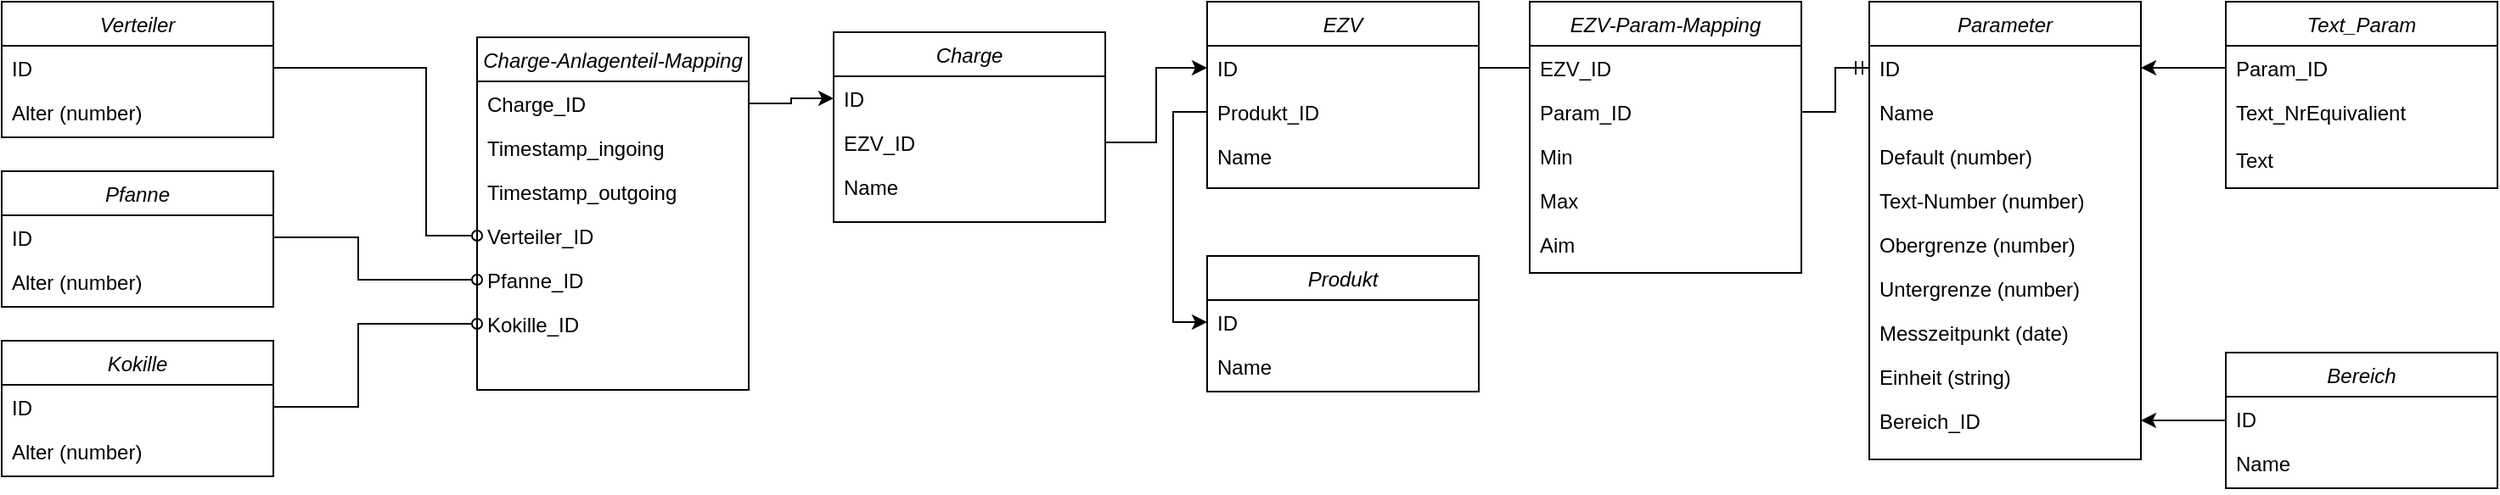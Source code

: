 <mxfile version="13.10.5" type="device"><diagram id="C5RBs43oDa-KdzZeNtuy" name="Page-1"><mxGraphModel dx="1808" dy="552" grid="1" gridSize="10" guides="1" tooltips="1" connect="1" arrows="1" fold="1" page="1" pageScale="1" pageWidth="827" pageHeight="1169" math="0" shadow="0"><root><mxCell id="WIyWlLk6GJQsqaUBKTNV-0"/><mxCell id="WIyWlLk6GJQsqaUBKTNV-1" parent="WIyWlLk6GJQsqaUBKTNV-0"/><mxCell id="XGNj_XzNaE9oyJNvo4-X-3" style="edgeStyle=orthogonalEdgeStyle;rounded=0;orthogonalLoop=1;jettySize=auto;html=1;exitX=1;exitY=0.5;exitDx=0;exitDy=0;entryX=0;entryY=0.5;entryDx=0;entryDy=0;endArrow=none;endFill=0;" parent="WIyWlLk6GJQsqaUBKTNV-1" source="zkfFHV4jXpPFQw0GAbJ--1" target="XGNj_XzNaE9oyJNvo4-X-1" edge="1"><mxGeometry relative="1" as="geometry"/></mxCell><mxCell id="zkfFHV4jXpPFQw0GAbJ--0" value="EZV" style="swimlane;fontStyle=2;align=center;verticalAlign=top;childLayout=stackLayout;horizontal=1;startSize=26;horizontalStack=0;resizeParent=1;resizeLast=0;collapsible=1;marginBottom=0;rounded=0;shadow=0;strokeWidth=1;" parent="WIyWlLk6GJQsqaUBKTNV-1" vertex="1"><mxGeometry x="10" y="120" width="160" height="110" as="geometry"><mxRectangle x="230" y="140" width="160" height="26" as="alternateBounds"/></mxGeometry></mxCell><mxCell id="zkfFHV4jXpPFQw0GAbJ--1" value="ID" style="text;align=left;verticalAlign=top;spacingLeft=4;spacingRight=4;overflow=hidden;rotatable=0;points=[[0,0.5],[1,0.5]];portConstraint=eastwest;" parent="zkfFHV4jXpPFQw0GAbJ--0" vertex="1"><mxGeometry y="26" width="160" height="26" as="geometry"/></mxCell><mxCell id="PeHHQMNG-OuGxsTBWXyu-22" value="Produkt_ID" style="text;align=left;verticalAlign=top;spacingLeft=4;spacingRight=4;overflow=hidden;rotatable=0;points=[[0,0.5],[1,0.5]];portConstraint=eastwest;rounded=0;shadow=0;html=0;" parent="zkfFHV4jXpPFQw0GAbJ--0" vertex="1"><mxGeometry y="52" width="160" height="26" as="geometry"/></mxCell><mxCell id="zkfFHV4jXpPFQw0GAbJ--2" value="Name" style="text;align=left;verticalAlign=top;spacingLeft=4;spacingRight=4;overflow=hidden;rotatable=0;points=[[0,0.5],[1,0.5]];portConstraint=eastwest;rounded=0;shadow=0;html=0;" parent="zkfFHV4jXpPFQw0GAbJ--0" vertex="1"><mxGeometry y="78" width="160" height="26" as="geometry"/></mxCell><mxCell id="XGNj_XzNaE9oyJNvo4-X-0" value="EZV-Param-Mapping" style="swimlane;fontStyle=2;align=center;verticalAlign=top;childLayout=stackLayout;horizontal=1;startSize=26;horizontalStack=0;resizeParent=1;resizeLast=0;collapsible=1;marginBottom=0;rounded=0;shadow=0;strokeWidth=1;" parent="WIyWlLk6GJQsqaUBKTNV-1" vertex="1"><mxGeometry x="200" y="120" width="160" height="160" as="geometry"><mxRectangle x="230" y="140" width="160" height="26" as="alternateBounds"/></mxGeometry></mxCell><mxCell id="XGNj_XzNaE9oyJNvo4-X-1" value="EZV_ID" style="text;align=left;verticalAlign=top;spacingLeft=4;spacingRight=4;overflow=hidden;rotatable=0;points=[[0,0.5],[1,0.5]];portConstraint=eastwest;" parent="XGNj_XzNaE9oyJNvo4-X-0" vertex="1"><mxGeometry y="26" width="160" height="26" as="geometry"/></mxCell><mxCell id="XGNj_XzNaE9oyJNvo4-X-2" value="Param_ID" style="text;align=left;verticalAlign=top;spacingLeft=4;spacingRight=4;overflow=hidden;rotatable=0;points=[[0,0.5],[1,0.5]];portConstraint=eastwest;rounded=0;shadow=0;html=0;" parent="XGNj_XzNaE9oyJNvo4-X-0" vertex="1"><mxGeometry y="52" width="160" height="26" as="geometry"/></mxCell><mxCell id="XGNj_XzNaE9oyJNvo4-X-25" value="Min" style="text;align=left;verticalAlign=top;spacingLeft=4;spacingRight=4;overflow=hidden;rotatable=0;points=[[0,0.5],[1,0.5]];portConstraint=eastwest;rounded=0;shadow=0;html=0;" parent="XGNj_XzNaE9oyJNvo4-X-0" vertex="1"><mxGeometry y="78" width="160" height="26" as="geometry"/></mxCell><mxCell id="XGNj_XzNaE9oyJNvo4-X-26" value="Max" style="text;align=left;verticalAlign=top;spacingLeft=4;spacingRight=4;overflow=hidden;rotatable=0;points=[[0,0.5],[1,0.5]];portConstraint=eastwest;rounded=0;shadow=0;html=0;" parent="XGNj_XzNaE9oyJNvo4-X-0" vertex="1"><mxGeometry y="104" width="160" height="26" as="geometry"/></mxCell><mxCell id="XGNj_XzNaE9oyJNvo4-X-27" value="Aim" style="text;align=left;verticalAlign=top;spacingLeft=4;spacingRight=4;overflow=hidden;rotatable=0;points=[[0,0.5],[1,0.5]];portConstraint=eastwest;rounded=0;shadow=0;html=0;" parent="XGNj_XzNaE9oyJNvo4-X-0" vertex="1"><mxGeometry y="130" width="160" height="26" as="geometry"/></mxCell><mxCell id="XGNj_XzNaE9oyJNvo4-X-4" value="Parameter" style="swimlane;fontStyle=2;align=center;verticalAlign=top;childLayout=stackLayout;horizontal=1;startSize=26;horizontalStack=0;resizeParent=1;resizeLast=0;collapsible=1;marginBottom=0;rounded=0;shadow=0;strokeWidth=1;" parent="WIyWlLk6GJQsqaUBKTNV-1" vertex="1"><mxGeometry x="400" y="120" width="160" height="270" as="geometry"><mxRectangle x="230" y="140" width="160" height="26" as="alternateBounds"/></mxGeometry></mxCell><mxCell id="XGNj_XzNaE9oyJNvo4-X-5" value="ID" style="text;align=left;verticalAlign=top;spacingLeft=4;spacingRight=4;overflow=hidden;rotatable=0;points=[[0,0.5],[1,0.5]];portConstraint=eastwest;" parent="XGNj_XzNaE9oyJNvo4-X-4" vertex="1"><mxGeometry y="26" width="160" height="26" as="geometry"/></mxCell><mxCell id="PeHHQMNG-OuGxsTBWXyu-50" value="Name" style="text;align=left;verticalAlign=top;spacingLeft=4;spacingRight=4;overflow=hidden;rotatable=0;points=[[0,0.5],[1,0.5]];portConstraint=eastwest;" parent="XGNj_XzNaE9oyJNvo4-X-4" vertex="1"><mxGeometry y="52" width="160" height="26" as="geometry"/></mxCell><mxCell id="XGNj_XzNaE9oyJNvo4-X-6" value="Default (number)" style="text;align=left;verticalAlign=top;spacingLeft=4;spacingRight=4;overflow=hidden;rotatable=0;points=[[0,0.5],[1,0.5]];portConstraint=eastwest;rounded=0;shadow=0;html=0;" parent="XGNj_XzNaE9oyJNvo4-X-4" vertex="1"><mxGeometry y="78" width="160" height="26" as="geometry"/></mxCell><mxCell id="XGNj_XzNaE9oyJNvo4-X-14" value="Text-Number (number)" style="text;align=left;verticalAlign=top;spacingLeft=4;spacingRight=4;overflow=hidden;rotatable=0;points=[[0,0.5],[1,0.5]];portConstraint=eastwest;rounded=0;shadow=0;html=0;" parent="XGNj_XzNaE9oyJNvo4-X-4" vertex="1"><mxGeometry y="104" width="160" height="26" as="geometry"/></mxCell><mxCell id="XGNj_XzNaE9oyJNvo4-X-8" value="Obergrenze (number)" style="text;align=left;verticalAlign=top;spacingLeft=4;spacingRight=4;overflow=hidden;rotatable=0;points=[[0,0.5],[1,0.5]];portConstraint=eastwest;rounded=0;shadow=0;html=0;" parent="XGNj_XzNaE9oyJNvo4-X-4" vertex="1"><mxGeometry y="130" width="160" height="26" as="geometry"/></mxCell><mxCell id="XGNj_XzNaE9oyJNvo4-X-9" value="Untergrenze (number)" style="text;align=left;verticalAlign=top;spacingLeft=4;spacingRight=4;overflow=hidden;rotatable=0;points=[[0,0.5],[1,0.5]];portConstraint=eastwest;rounded=0;shadow=0;html=0;" parent="XGNj_XzNaE9oyJNvo4-X-4" vertex="1"><mxGeometry y="156" width="160" height="26" as="geometry"/></mxCell><mxCell id="XGNj_XzNaE9oyJNvo4-X-10" value="Messzeitpunkt (date)" style="text;align=left;verticalAlign=top;spacingLeft=4;spacingRight=4;overflow=hidden;rotatable=0;points=[[0,0.5],[1,0.5]];portConstraint=eastwest;rounded=0;shadow=0;html=0;" parent="XGNj_XzNaE9oyJNvo4-X-4" vertex="1"><mxGeometry y="182" width="160" height="26" as="geometry"/></mxCell><mxCell id="XGNj_XzNaE9oyJNvo4-X-11" value="Einheit (string)" style="text;align=left;verticalAlign=top;spacingLeft=4;spacingRight=4;overflow=hidden;rotatable=0;points=[[0,0.5],[1,0.5]];portConstraint=eastwest;rounded=0;shadow=0;html=0;" parent="XGNj_XzNaE9oyJNvo4-X-4" vertex="1"><mxGeometry y="208" width="160" height="26" as="geometry"/></mxCell><mxCell id="XGNj_XzNaE9oyJNvo4-X-16" value="Bereich_ID " style="text;align=left;verticalAlign=top;spacingLeft=4;spacingRight=4;overflow=hidden;rotatable=0;points=[[0,0.5],[1,0.5]];portConstraint=eastwest;rounded=0;shadow=0;html=0;" parent="XGNj_XzNaE9oyJNvo4-X-4" vertex="1"><mxGeometry y="234" width="160" height="26" as="geometry"/></mxCell><mxCell id="XGNj_XzNaE9oyJNvo4-X-18" value="Text_Param" style="swimlane;fontStyle=2;align=center;verticalAlign=top;childLayout=stackLayout;horizontal=1;startSize=26;horizontalStack=0;resizeParent=1;resizeLast=0;collapsible=1;marginBottom=0;rounded=0;shadow=0;strokeWidth=1;" parent="WIyWlLk6GJQsqaUBKTNV-1" vertex="1"><mxGeometry x="610" y="120" width="160" height="110" as="geometry"><mxRectangle x="230" y="140" width="160" height="26" as="alternateBounds"/></mxGeometry></mxCell><mxCell id="XGNj_XzNaE9oyJNvo4-X-19" value="Param_ID" style="text;align=left;verticalAlign=top;spacingLeft=4;spacingRight=4;overflow=hidden;rotatable=0;points=[[0,0.5],[1,0.5]];portConstraint=eastwest;" parent="XGNj_XzNaE9oyJNvo4-X-18" vertex="1"><mxGeometry y="26" width="160" height="26" as="geometry"/></mxCell><mxCell id="XGNj_XzNaE9oyJNvo4-X-20" value="Text_NrEquivalient&#xA;" style="text;align=left;verticalAlign=top;spacingLeft=4;spacingRight=4;overflow=hidden;rotatable=0;points=[[0,0.5],[1,0.5]];portConstraint=eastwest;rounded=0;shadow=0;html=0;" parent="XGNj_XzNaE9oyJNvo4-X-18" vertex="1"><mxGeometry y="52" width="160" height="28" as="geometry"/></mxCell><mxCell id="XGNj_XzNaE9oyJNvo4-X-22" value="Text" style="text;align=left;verticalAlign=top;spacingLeft=4;spacingRight=4;overflow=hidden;rotatable=0;points=[[0,0.5],[1,0.5]];portConstraint=eastwest;rounded=0;shadow=0;html=0;" parent="XGNj_XzNaE9oyJNvo4-X-18" vertex="1"><mxGeometry y="80" width="160" height="28" as="geometry"/></mxCell><mxCell id="XGNj_XzNaE9oyJNvo4-X-34" style="edgeStyle=orthogonalEdgeStyle;rounded=0;orthogonalLoop=1;jettySize=auto;html=1;exitX=1;exitY=0.5;exitDx=0;exitDy=0;entryX=0;entryY=0.5;entryDx=0;entryDy=0;startArrow=none;startFill=0;endArrow=ERmandOne;endFill=0;" parent="WIyWlLk6GJQsqaUBKTNV-1" source="XGNj_XzNaE9oyJNvo4-X-2" target="XGNj_XzNaE9oyJNvo4-X-5" edge="1"><mxGeometry relative="1" as="geometry"/></mxCell><mxCell id="PeHHQMNG-OuGxsTBWXyu-10" style="edgeStyle=orthogonalEdgeStyle;rounded=0;orthogonalLoop=1;jettySize=auto;html=1;" parent="WIyWlLk6GJQsqaUBKTNV-1" source="PeHHQMNG-OuGxsTBWXyu-5" target="XGNj_XzNaE9oyJNvo4-X-16" edge="1"><mxGeometry relative="1" as="geometry"/></mxCell><mxCell id="PeHHQMNG-OuGxsTBWXyu-5" value="Bereich" style="swimlane;fontStyle=2;align=center;verticalAlign=top;childLayout=stackLayout;horizontal=1;startSize=26;horizontalStack=0;resizeParent=1;resizeLast=0;collapsible=1;marginBottom=0;rounded=0;shadow=0;strokeWidth=1;" parent="WIyWlLk6GJQsqaUBKTNV-1" vertex="1"><mxGeometry x="610" y="327" width="160" height="80" as="geometry"><mxRectangle x="230" y="140" width="160" height="26" as="alternateBounds"/></mxGeometry></mxCell><mxCell id="PeHHQMNG-OuGxsTBWXyu-6" value="ID" style="text;align=left;verticalAlign=top;spacingLeft=4;spacingRight=4;overflow=hidden;rotatable=0;points=[[0,0.5],[1,0.5]];portConstraint=eastwest;" parent="PeHHQMNG-OuGxsTBWXyu-5" vertex="1"><mxGeometry y="26" width="160" height="26" as="geometry"/></mxCell><mxCell id="PeHHQMNG-OuGxsTBWXyu-8" value="Name" style="text;align=left;verticalAlign=top;spacingLeft=4;spacingRight=4;overflow=hidden;rotatable=0;points=[[0,0.5],[1,0.5]];portConstraint=eastwest;rounded=0;shadow=0;html=0;" parent="PeHHQMNG-OuGxsTBWXyu-5" vertex="1"><mxGeometry y="52" width="160" height="28" as="geometry"/></mxCell><mxCell id="PeHHQMNG-OuGxsTBWXyu-11" style="edgeStyle=orthogonalEdgeStyle;rounded=0;orthogonalLoop=1;jettySize=auto;html=1;entryX=1;entryY=0.5;entryDx=0;entryDy=0;" parent="WIyWlLk6GJQsqaUBKTNV-1" source="XGNj_XzNaE9oyJNvo4-X-19" target="XGNj_XzNaE9oyJNvo4-X-5" edge="1"><mxGeometry relative="1" as="geometry"/></mxCell><mxCell id="PeHHQMNG-OuGxsTBWXyu-19" value="Produkt" style="swimlane;fontStyle=2;align=center;verticalAlign=top;childLayout=stackLayout;horizontal=1;startSize=26;horizontalStack=0;resizeParent=1;resizeLast=0;collapsible=1;marginBottom=0;rounded=0;shadow=0;strokeWidth=1;" parent="WIyWlLk6GJQsqaUBKTNV-1" vertex="1"><mxGeometry x="10" y="270" width="160" height="80" as="geometry"><mxRectangle x="230" y="140" width="160" height="26" as="alternateBounds"/></mxGeometry></mxCell><mxCell id="PeHHQMNG-OuGxsTBWXyu-20" value="ID" style="text;align=left;verticalAlign=top;spacingLeft=4;spacingRight=4;overflow=hidden;rotatable=0;points=[[0,0.5],[1,0.5]];portConstraint=eastwest;" parent="PeHHQMNG-OuGxsTBWXyu-19" vertex="1"><mxGeometry y="26" width="160" height="26" as="geometry"/></mxCell><mxCell id="PeHHQMNG-OuGxsTBWXyu-21" value="Name" style="text;align=left;verticalAlign=top;spacingLeft=4;spacingRight=4;overflow=hidden;rotatable=0;points=[[0,0.5],[1,0.5]];portConstraint=eastwest;rounded=0;shadow=0;html=0;" parent="PeHHQMNG-OuGxsTBWXyu-19" vertex="1"><mxGeometry y="52" width="160" height="26" as="geometry"/></mxCell><mxCell id="PeHHQMNG-OuGxsTBWXyu-23" value="Charge" style="swimlane;fontStyle=2;align=center;verticalAlign=top;childLayout=stackLayout;horizontal=1;startSize=26;horizontalStack=0;resizeParent=1;resizeLast=0;collapsible=1;marginBottom=0;rounded=0;shadow=0;strokeWidth=1;" parent="WIyWlLk6GJQsqaUBKTNV-1" vertex="1"><mxGeometry x="-210" y="138" width="160" height="112" as="geometry"><mxRectangle x="230" y="140" width="160" height="26" as="alternateBounds"/></mxGeometry></mxCell><mxCell id="PeHHQMNG-OuGxsTBWXyu-24" value="ID" style="text;align=left;verticalAlign=top;spacingLeft=4;spacingRight=4;overflow=hidden;rotatable=0;points=[[0,0.5],[1,0.5]];portConstraint=eastwest;" parent="PeHHQMNG-OuGxsTBWXyu-23" vertex="1"><mxGeometry y="26" width="160" height="26" as="geometry"/></mxCell><mxCell id="PeHHQMNG-OuGxsTBWXyu-25" value="EZV_ID" style="text;align=left;verticalAlign=top;spacingLeft=4;spacingRight=4;overflow=hidden;rotatable=0;points=[[0,0.5],[1,0.5]];portConstraint=eastwest;rounded=0;shadow=0;html=0;" parent="PeHHQMNG-OuGxsTBWXyu-23" vertex="1"><mxGeometry y="52" width="160" height="26" as="geometry"/></mxCell><mxCell id="PeHHQMNG-OuGxsTBWXyu-49" value="Name" style="text;align=left;verticalAlign=top;spacingLeft=4;spacingRight=4;overflow=hidden;rotatable=0;points=[[0,0.5],[1,0.5]];portConstraint=eastwest;rounded=0;shadow=0;html=0;" parent="PeHHQMNG-OuGxsTBWXyu-23" vertex="1"><mxGeometry y="78" width="160" height="26" as="geometry"/></mxCell><mxCell id="PeHHQMNG-OuGxsTBWXyu-28" style="edgeStyle=orthogonalEdgeStyle;rounded=0;orthogonalLoop=1;jettySize=auto;html=1;entryX=0;entryY=0.5;entryDx=0;entryDy=0;" parent="WIyWlLk6GJQsqaUBKTNV-1" source="PeHHQMNG-OuGxsTBWXyu-22" target="PeHHQMNG-OuGxsTBWXyu-20" edge="1"><mxGeometry relative="1" as="geometry"/></mxCell><mxCell id="PeHHQMNG-OuGxsTBWXyu-29" style="edgeStyle=orthogonalEdgeStyle;rounded=0;orthogonalLoop=1;jettySize=auto;html=1;entryX=0;entryY=0.5;entryDx=0;entryDy=0;" parent="WIyWlLk6GJQsqaUBKTNV-1" source="PeHHQMNG-OuGxsTBWXyu-25" target="zkfFHV4jXpPFQw0GAbJ--1" edge="1"><mxGeometry relative="1" as="geometry"/></mxCell><mxCell id="PeHHQMNG-OuGxsTBWXyu-33" value="Verteiler" style="swimlane;fontStyle=2;align=center;verticalAlign=top;childLayout=stackLayout;horizontal=1;startSize=26;horizontalStack=0;resizeParent=1;resizeLast=0;collapsible=1;marginBottom=0;rounded=0;shadow=0;strokeWidth=1;" parent="WIyWlLk6GJQsqaUBKTNV-1" vertex="1"><mxGeometry x="-700" y="120" width="160" height="80" as="geometry"><mxRectangle x="230" y="140" width="160" height="26" as="alternateBounds"/></mxGeometry></mxCell><mxCell id="PeHHQMNG-OuGxsTBWXyu-34" value="ID" style="text;align=left;verticalAlign=top;spacingLeft=4;spacingRight=4;overflow=hidden;rotatable=0;points=[[0,0.5],[1,0.5]];portConstraint=eastwest;" parent="PeHHQMNG-OuGxsTBWXyu-33" vertex="1"><mxGeometry y="26" width="160" height="26" as="geometry"/></mxCell><mxCell id="PeHHQMNG-OuGxsTBWXyu-38" value="Alter (number)" style="text;align=left;verticalAlign=top;spacingLeft=4;spacingRight=4;overflow=hidden;rotatable=0;points=[[0,0.5],[1,0.5]];portConstraint=eastwest;rounded=0;shadow=0;html=0;" parent="PeHHQMNG-OuGxsTBWXyu-33" vertex="1"><mxGeometry y="52" width="160" height="26" as="geometry"/></mxCell><mxCell id="PeHHQMNG-OuGxsTBWXyu-39" value="Pfanne" style="swimlane;fontStyle=2;align=center;verticalAlign=top;childLayout=stackLayout;horizontal=1;startSize=26;horizontalStack=0;resizeParent=1;resizeLast=0;collapsible=1;marginBottom=0;rounded=0;shadow=0;strokeWidth=1;" parent="WIyWlLk6GJQsqaUBKTNV-1" vertex="1"><mxGeometry x="-700" y="220" width="160" height="80" as="geometry"><mxRectangle x="230" y="140" width="160" height="26" as="alternateBounds"/></mxGeometry></mxCell><mxCell id="PeHHQMNG-OuGxsTBWXyu-40" value="ID" style="text;align=left;verticalAlign=top;spacingLeft=4;spacingRight=4;overflow=hidden;rotatable=0;points=[[0,0.5],[1,0.5]];portConstraint=eastwest;" parent="PeHHQMNG-OuGxsTBWXyu-39" vertex="1"><mxGeometry y="26" width="160" height="26" as="geometry"/></mxCell><mxCell id="PeHHQMNG-OuGxsTBWXyu-41" value="Alter (number)" style="text;align=left;verticalAlign=top;spacingLeft=4;spacingRight=4;overflow=hidden;rotatable=0;points=[[0,0.5],[1,0.5]];portConstraint=eastwest;rounded=0;shadow=0;html=0;" parent="PeHHQMNG-OuGxsTBWXyu-39" vertex="1"><mxGeometry y="52" width="160" height="26" as="geometry"/></mxCell><mxCell id="PeHHQMNG-OuGxsTBWXyu-42" value="Kokille" style="swimlane;fontStyle=2;align=center;verticalAlign=top;childLayout=stackLayout;horizontal=1;startSize=26;horizontalStack=0;resizeParent=1;resizeLast=0;collapsible=1;marginBottom=0;rounded=0;shadow=0;strokeWidth=1;" parent="WIyWlLk6GJQsqaUBKTNV-1" vertex="1"><mxGeometry x="-700" y="320" width="160" height="80" as="geometry"><mxRectangle x="230" y="140" width="160" height="26" as="alternateBounds"/></mxGeometry></mxCell><mxCell id="PeHHQMNG-OuGxsTBWXyu-43" value="ID" style="text;align=left;verticalAlign=top;spacingLeft=4;spacingRight=4;overflow=hidden;rotatable=0;points=[[0,0.5],[1,0.5]];portConstraint=eastwest;" parent="PeHHQMNG-OuGxsTBWXyu-42" vertex="1"><mxGeometry y="26" width="160" height="26" as="geometry"/></mxCell><mxCell id="PeHHQMNG-OuGxsTBWXyu-44" value="Alter (number)" style="text;align=left;verticalAlign=top;spacingLeft=4;spacingRight=4;overflow=hidden;rotatable=0;points=[[0,0.5],[1,0.5]];portConstraint=eastwest;rounded=0;shadow=0;html=0;" parent="PeHHQMNG-OuGxsTBWXyu-42" vertex="1"><mxGeometry y="52" width="160" height="26" as="geometry"/></mxCell><mxCell id="TNxFuMEdjKFLOpgr-wDr-0" value="Charge-Anlagenteil-Mapping" style="swimlane;fontStyle=2;align=center;verticalAlign=top;childLayout=stackLayout;horizontal=1;startSize=26;horizontalStack=0;resizeParent=1;resizeLast=0;collapsible=1;marginBottom=0;rounded=0;shadow=0;strokeWidth=1;" vertex="1" parent="WIyWlLk6GJQsqaUBKTNV-1"><mxGeometry x="-420" y="141" width="160" height="208" as="geometry"><mxRectangle x="230" y="140" width="160" height="26" as="alternateBounds"/></mxGeometry></mxCell><mxCell id="TNxFuMEdjKFLOpgr-wDr-2" value="Charge_ID" style="text;align=left;verticalAlign=top;spacingLeft=4;spacingRight=4;overflow=hidden;rotatable=0;points=[[0,0.5],[1,0.5]];portConstraint=eastwest;rounded=0;shadow=0;html=0;" vertex="1" parent="TNxFuMEdjKFLOpgr-wDr-0"><mxGeometry y="26" width="160" height="26" as="geometry"/></mxCell><mxCell id="TNxFuMEdjKFLOpgr-wDr-3" value="Timestamp_ingoing" style="text;align=left;verticalAlign=top;spacingLeft=4;spacingRight=4;overflow=hidden;rotatable=0;points=[[0,0.5],[1,0.5]];portConstraint=eastwest;rounded=0;shadow=0;html=0;" vertex="1" parent="TNxFuMEdjKFLOpgr-wDr-0"><mxGeometry y="52" width="160" height="26" as="geometry"/></mxCell><mxCell id="TNxFuMEdjKFLOpgr-wDr-7" value="Timestamp_outgoing" style="text;align=left;verticalAlign=top;spacingLeft=4;spacingRight=4;overflow=hidden;rotatable=0;points=[[0,0.5],[1,0.5]];portConstraint=eastwest;rounded=0;shadow=0;html=0;" vertex="1" parent="TNxFuMEdjKFLOpgr-wDr-0"><mxGeometry y="78" width="160" height="26" as="geometry"/></mxCell><mxCell id="TNxFuMEdjKFLOpgr-wDr-4" value="Verteiler_ID" style="text;align=left;verticalAlign=top;spacingLeft=4;spacingRight=4;overflow=hidden;rotatable=0;points=[[0,0.5],[1,0.5]];portConstraint=eastwest;rounded=0;shadow=0;html=0;" vertex="1" parent="TNxFuMEdjKFLOpgr-wDr-0"><mxGeometry y="104" width="160" height="26" as="geometry"/></mxCell><mxCell id="TNxFuMEdjKFLOpgr-wDr-5" value="Pfanne_ID" style="text;align=left;verticalAlign=top;spacingLeft=4;spacingRight=4;overflow=hidden;rotatable=0;points=[[0,0.5],[1,0.5]];portConstraint=eastwest;rounded=0;shadow=0;html=0;" vertex="1" parent="TNxFuMEdjKFLOpgr-wDr-0"><mxGeometry y="130" width="160" height="26" as="geometry"/></mxCell><mxCell id="TNxFuMEdjKFLOpgr-wDr-6" value="Kokille_ID" style="text;align=left;verticalAlign=top;spacingLeft=4;spacingRight=4;overflow=hidden;rotatable=0;points=[[0,0.5],[1,0.5]];portConstraint=eastwest;rounded=0;shadow=0;html=0;" vertex="1" parent="TNxFuMEdjKFLOpgr-wDr-0"><mxGeometry y="156" width="160" height="26" as="geometry"/></mxCell><mxCell id="TNxFuMEdjKFLOpgr-wDr-9" style="edgeStyle=orthogonalEdgeStyle;rounded=0;orthogonalLoop=1;jettySize=auto;html=1;entryX=0;entryY=0.5;entryDx=0;entryDy=0;endArrow=oval;endFill=0;" edge="1" parent="WIyWlLk6GJQsqaUBKTNV-1" source="PeHHQMNG-OuGxsTBWXyu-43" target="TNxFuMEdjKFLOpgr-wDr-6"><mxGeometry relative="1" as="geometry"><Array as="points"><mxPoint x="-490" y="359"/><mxPoint x="-490" y="310"/></Array></mxGeometry></mxCell><mxCell id="TNxFuMEdjKFLOpgr-wDr-10" style="edgeStyle=orthogonalEdgeStyle;rounded=0;orthogonalLoop=1;jettySize=auto;html=1;entryX=0;entryY=0.5;entryDx=0;entryDy=0;endArrow=oval;endFill=0;" edge="1" parent="WIyWlLk6GJQsqaUBKTNV-1" source="PeHHQMNG-OuGxsTBWXyu-40" target="TNxFuMEdjKFLOpgr-wDr-5"><mxGeometry relative="1" as="geometry"><Array as="points"><mxPoint x="-490" y="259"/><mxPoint x="-490" y="284"/></Array></mxGeometry></mxCell><mxCell id="TNxFuMEdjKFLOpgr-wDr-11" style="edgeStyle=orthogonalEdgeStyle;rounded=0;orthogonalLoop=1;jettySize=auto;html=1;entryX=0;entryY=0.5;entryDx=0;entryDy=0;endArrow=oval;endFill=0;" edge="1" parent="WIyWlLk6GJQsqaUBKTNV-1" source="PeHHQMNG-OuGxsTBWXyu-34" target="TNxFuMEdjKFLOpgr-wDr-4"><mxGeometry relative="1" as="geometry"><Array as="points"><mxPoint x="-450" y="159"/><mxPoint x="-450" y="258"/></Array></mxGeometry></mxCell><mxCell id="TNxFuMEdjKFLOpgr-wDr-12" style="edgeStyle=orthogonalEdgeStyle;rounded=0;orthogonalLoop=1;jettySize=auto;html=1;entryX=0;entryY=0.5;entryDx=0;entryDy=0;" edge="1" parent="WIyWlLk6GJQsqaUBKTNV-1" source="TNxFuMEdjKFLOpgr-wDr-2" target="PeHHQMNG-OuGxsTBWXyu-24"><mxGeometry relative="1" as="geometry"/></mxCell></root></mxGraphModel></diagram></mxfile>